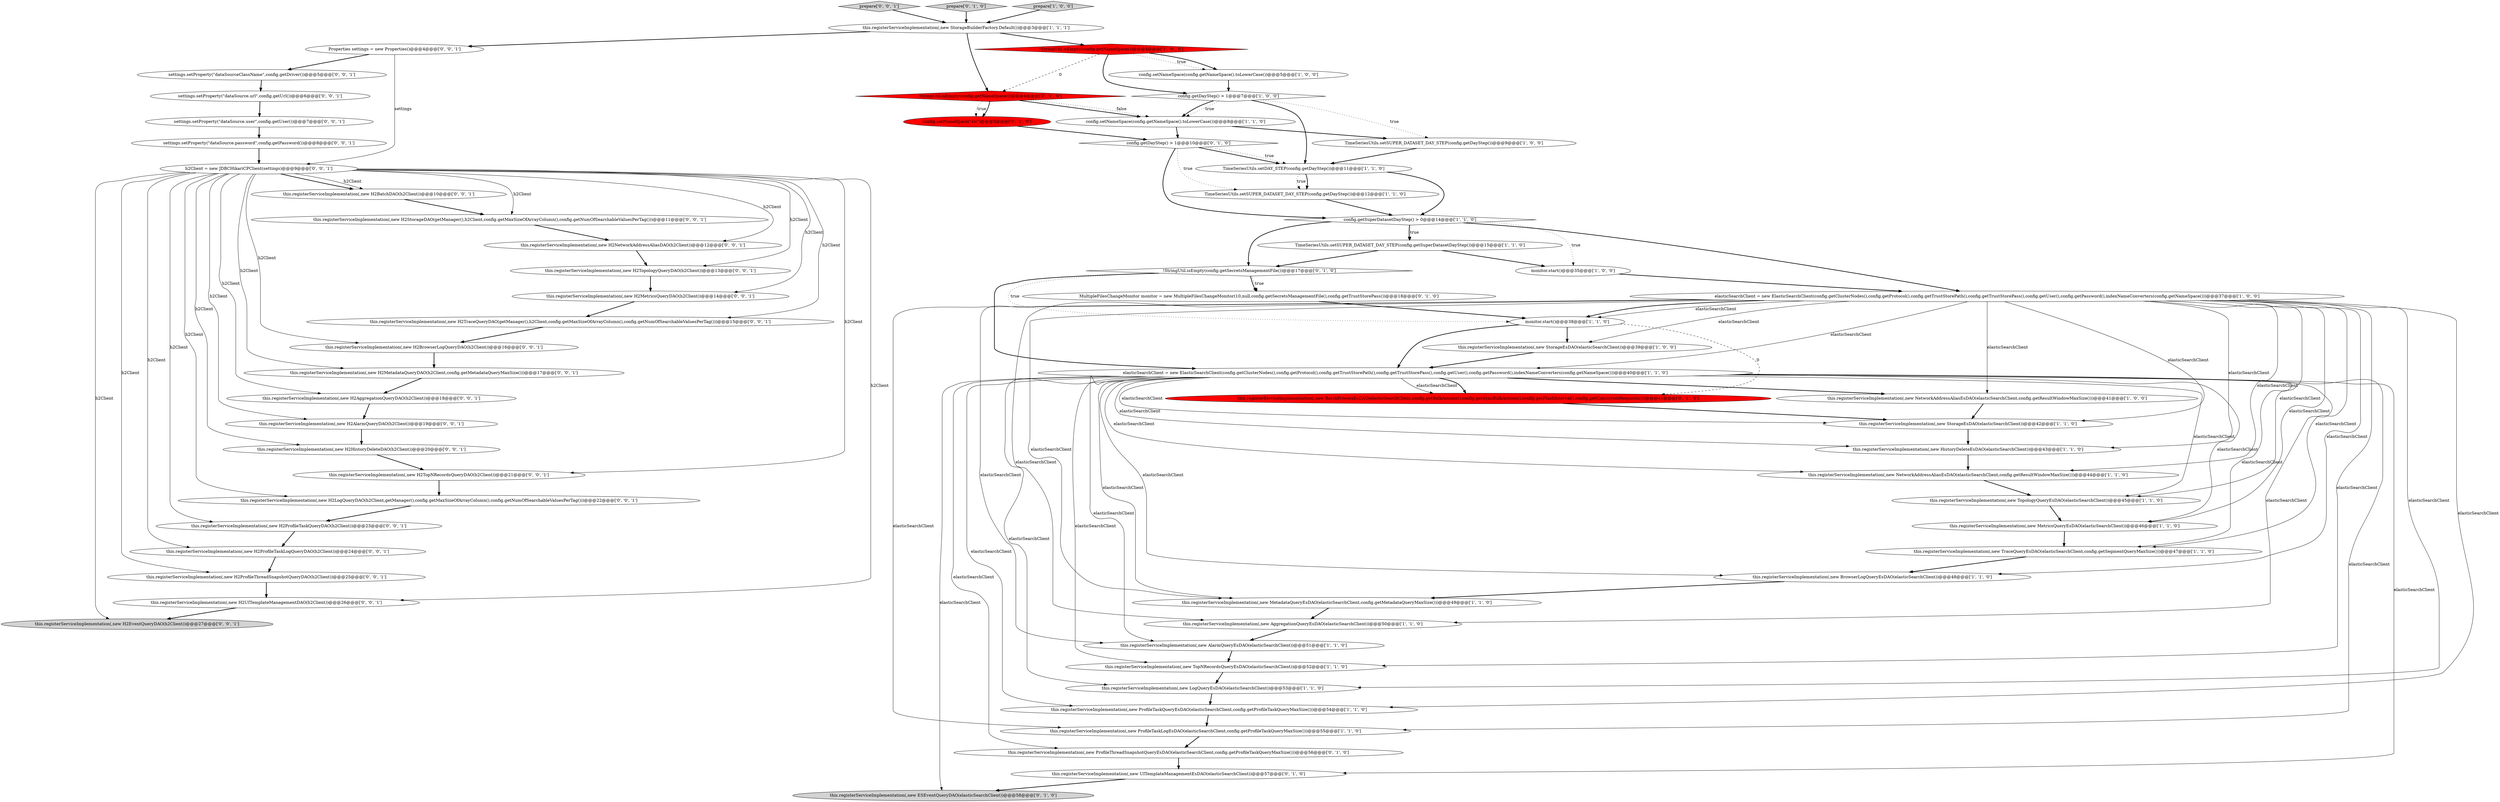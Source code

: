 digraph {
6 [style = filled, label = "this.registerServiceImplementation(,new HistoryDeleteEsDAO(elasticSearchClient))@@@43@@@['1', '1', '0']", fillcolor = white, shape = ellipse image = "AAA0AAABBB1BBB"];
3 [style = filled, label = "TimeSeriesUtils.setSUPER_DATASET_DAY_STEP(config.getDayStep())@@@9@@@['1', '0', '0']", fillcolor = white, shape = ellipse image = "AAA0AAABBB1BBB"];
29 [style = filled, label = "this.registerServiceImplementation(,new StorageEsDAO(elasticSearchClient))@@@42@@@['1', '1', '0']", fillcolor = white, shape = ellipse image = "AAA0AAABBB1BBB"];
34 [style = filled, label = "config.getDayStep() > 1@@@10@@@['0', '1', '0']", fillcolor = white, shape = diamond image = "AAA0AAABBB2BBB"];
24 [style = filled, label = "this.registerServiceImplementation(,new NetworkAddressAliasEsDAO(elasticSearchClient,config.getResultWindowMaxSize()))@@@44@@@['1', '1', '0']", fillcolor = white, shape = ellipse image = "AAA0AAABBB1BBB"];
12 [style = filled, label = "this.registerServiceImplementation(,new MetricsQueryEsDAO(elasticSearchClient))@@@46@@@['1', '1', '0']", fillcolor = white, shape = ellipse image = "AAA0AAABBB1BBB"];
7 [style = filled, label = "TimeSeriesUtils.setSUPER_DATASET_DAY_STEP(config.getDayStep())@@@12@@@['1', '1', '0']", fillcolor = white, shape = ellipse image = "AAA0AAABBB1BBB"];
45 [style = filled, label = "settings.setProperty(\"dataSource.url\",config.getUrl())@@@6@@@['0', '0', '1']", fillcolor = white, shape = ellipse image = "AAA0AAABBB3BBB"];
59 [style = filled, label = "this.registerServiceImplementation(,new H2MetricsQueryDAO(h2Client))@@@14@@@['0', '0', '1']", fillcolor = white, shape = ellipse image = "AAA0AAABBB3BBB"];
52 [style = filled, label = "prepare['0', '0', '1']", fillcolor = lightgray, shape = diamond image = "AAA0AAABBB3BBB"];
37 [style = filled, label = "this.registerServiceImplementation(,new ESEventQueryDAO(elasticSearchClient))@@@58@@@['0', '1', '0']", fillcolor = lightgray, shape = ellipse image = "AAA0AAABBB2BBB"];
11 [style = filled, label = "this.registerServiceImplementation(,new NetworkAddressAliasEsDAO(elasticSearchClient,config.getResultWindowMaxSize()))@@@41@@@['1', '0', '0']", fillcolor = white, shape = ellipse image = "AAA0AAABBB1BBB"];
55 [style = filled, label = "Properties settings = new Properties()@@@4@@@['0', '0', '1']", fillcolor = white, shape = ellipse image = "AAA0AAABBB3BBB"];
54 [style = filled, label = "this.registerServiceImplementation(,new H2BatchDAO(h2Client))@@@10@@@['0', '0', '1']", fillcolor = white, shape = ellipse image = "AAA0AAABBB3BBB"];
33 [style = filled, label = "config.setNameSpace(\"sw\")@@@5@@@['0', '1', '0']", fillcolor = red, shape = ellipse image = "AAA1AAABBB2BBB"];
10 [style = filled, label = "TimeSeriesUtils.setSUPER_DATASET_DAY_STEP(config.getSuperDatasetDayStep())@@@15@@@['1', '1', '0']", fillcolor = white, shape = ellipse image = "AAA0AAABBB1BBB"];
23 [style = filled, label = "this.registerServiceImplementation(,new TraceQueryEsDAO(elasticSearchClient,config.getSegmentQueryMaxSize()))@@@47@@@['1', '1', '0']", fillcolor = white, shape = ellipse image = "AAA0AAABBB1BBB"];
47 [style = filled, label = "this.registerServiceImplementation(,new H2ProfileTaskQueryDAO(h2Client))@@@23@@@['0', '0', '1']", fillcolor = white, shape = ellipse image = "AAA0AAABBB3BBB"];
42 [style = filled, label = "this.registerServiceImplementation(,new H2HistoryDeleteDAO(h2Client))@@@20@@@['0', '0', '1']", fillcolor = white, shape = ellipse image = "AAA0AAABBB3BBB"];
46 [style = filled, label = "this.registerServiceImplementation(,new H2AlarmQueryDAO(h2Client))@@@19@@@['0', '0', '1']", fillcolor = white, shape = ellipse image = "AAA0AAABBB3BBB"];
19 [style = filled, label = "this.registerServiceImplementation(,new BrowserLogQueryEsDAO(elasticSearchClient))@@@48@@@['1', '1', '0']", fillcolor = white, shape = ellipse image = "AAA0AAABBB1BBB"];
35 [style = filled, label = "this.registerServiceImplementation(,new BatchProcessEsDAO(elasticSearchClient,config.getBulkActions(),config.getSyncBulkActions(),config.getFlushInterval(),config.getConcurrentRequests()))@@@41@@@['0', '1', '0']", fillcolor = red, shape = ellipse image = "AAA1AAABBB2BBB"];
22 [style = filled, label = "config.setNameSpace(config.getNameSpace().toLowerCase())@@@8@@@['1', '1', '0']", fillcolor = white, shape = ellipse image = "AAA0AAABBB1BBB"];
51 [style = filled, label = "this.registerServiceImplementation(,new H2TopologyQueryDAO(h2Client))@@@13@@@['0', '0', '1']", fillcolor = white, shape = ellipse image = "AAA0AAABBB3BBB"];
26 [style = filled, label = "this.registerServiceImplementation(,new AlarmQueryEsDAO(elasticSearchClient))@@@51@@@['1', '1', '0']", fillcolor = white, shape = ellipse image = "AAA0AAABBB1BBB"];
58 [style = filled, label = "settings.setProperty(\"dataSource.password\",config.getPassword())@@@8@@@['0', '0', '1']", fillcolor = white, shape = ellipse image = "AAA0AAABBB3BBB"];
25 [style = filled, label = "monitor.start()@@@38@@@['1', '1', '0']", fillcolor = white, shape = ellipse image = "AAA0AAABBB1BBB"];
65 [style = filled, label = "this.registerServiceImplementation(,new H2TraceQueryDAO(getManager(),h2Client,config.getMaxSizeOfArrayColumn(),config.getNumOfSearchableValuesPerTag()))@@@15@@@['0', '0', '1']", fillcolor = white, shape = ellipse image = "AAA0AAABBB3BBB"];
21 [style = filled, label = "this.registerServiceImplementation(,new MetadataQueryEsDAO(elasticSearchClient,config.getMetadataQueryMaxSize()))@@@49@@@['1', '1', '0']", fillcolor = white, shape = ellipse image = "AAA0AAABBB1BBB"];
13 [style = filled, label = "this.registerServiceImplementation(,new StorageBuilderFactory.Default())@@@3@@@['1', '1', '1']", fillcolor = white, shape = ellipse image = "AAA0AAABBB1BBB"];
14 [style = filled, label = "config.getDayStep() > 1@@@7@@@['1', '0', '0']", fillcolor = white, shape = diamond image = "AAA0AAABBB1BBB"];
15 [style = filled, label = "config.getSuperDatasetDayStep() > 0@@@14@@@['1', '1', '0']", fillcolor = white, shape = diamond image = "AAA0AAABBB1BBB"];
39 [style = filled, label = "this.registerServiceImplementation(,new UITemplateManagementEsDAO(elasticSearchClient))@@@57@@@['0', '1', '0']", fillcolor = white, shape = ellipse image = "AAA0AAABBB2BBB"];
57 [style = filled, label = "this.registerServiceImplementation(,new H2LogQueryDAO(h2Client,getManager(),config.getMaxSizeOfArrayColumn(),config.getNumOfSearchableValuesPerTag()))@@@22@@@['0', '0', '1']", fillcolor = white, shape = ellipse image = "AAA0AAABBB3BBB"];
50 [style = filled, label = "this.registerServiceImplementation(,new H2EventQueryDAO(h2Client))@@@27@@@['0', '0', '1']", fillcolor = lightgray, shape = ellipse image = "AAA0AAABBB3BBB"];
0 [style = filled, label = "this.registerServiceImplementation(,new TopNRecordsQueryEsDAO(elasticSearchClient))@@@52@@@['1', '1', '0']", fillcolor = white, shape = ellipse image = "AAA0AAABBB1BBB"];
27 [style = filled, label = "this.registerServiceImplementation(,new AggregationQueryEsDAO(elasticSearchClient))@@@50@@@['1', '1', '0']", fillcolor = white, shape = ellipse image = "AAA0AAABBB1BBB"];
64 [style = filled, label = "this.registerServiceImplementation(,new H2UITemplateManagementDAO(h2Client))@@@26@@@['0', '0', '1']", fillcolor = white, shape = ellipse image = "AAA0AAABBB3BBB"];
40 [style = filled, label = "prepare['0', '1', '0']", fillcolor = lightgray, shape = diamond image = "AAA0AAABBB2BBB"];
44 [style = filled, label = "this.registerServiceImplementation(,new H2AggregationQueryDAO(h2Client))@@@18@@@['0', '0', '1']", fillcolor = white, shape = ellipse image = "AAA0AAABBB3BBB"];
43 [style = filled, label = "this.registerServiceImplementation(,new H2MetadataQueryDAO(h2Client,config.getMetadataQueryMaxSize()))@@@17@@@['0', '0', '1']", fillcolor = white, shape = ellipse image = "AAA0AAABBB3BBB"];
60 [style = filled, label = "this.registerServiceImplementation(,new H2StorageDAO(getManager(),h2Client,config.getMaxSizeOfArrayColumn(),config.getNumOfSearchableValuesPerTag()))@@@11@@@['0', '0', '1']", fillcolor = white, shape = ellipse image = "AAA0AAABBB3BBB"];
63 [style = filled, label = "this.registerServiceImplementation(,new H2BrowserLogQueryDAO(h2Client))@@@16@@@['0', '0', '1']", fillcolor = white, shape = ellipse image = "AAA0AAABBB3BBB"];
9 [style = filled, label = "TimeSeriesUtils.setDAY_STEP(config.getDayStep())@@@11@@@['1', '1', '0']", fillcolor = white, shape = ellipse image = "AAA0AAABBB1BBB"];
49 [style = filled, label = "h2Client = new JDBCHikariCPClient(settings)@@@9@@@['0', '0', '1']", fillcolor = white, shape = ellipse image = "AAA0AAABBB3BBB"];
18 [style = filled, label = "this.registerServiceImplementation(,new ProfileTaskQueryEsDAO(elasticSearchClient,config.getProfileTaskQueryMaxSize()))@@@54@@@['1', '1', '0']", fillcolor = white, shape = ellipse image = "AAA0AAABBB1BBB"];
5 [style = filled, label = "this.registerServiceImplementation(,new ProfileTaskLogEsDAO(elasticSearchClient,config.getProfileTaskQueryMaxSize()))@@@55@@@['1', '1', '0']", fillcolor = white, shape = ellipse image = "AAA0AAABBB1BBB"];
8 [style = filled, label = "monitor.start()@@@35@@@['1', '0', '0']", fillcolor = white, shape = ellipse image = "AAA0AAABBB1BBB"];
20 [style = filled, label = "this.registerServiceImplementation(,new StorageEsDAO(elasticSearchClient))@@@39@@@['1', '0', '0']", fillcolor = white, shape = ellipse image = "AAA0AAABBB1BBB"];
30 [style = filled, label = "elasticSearchClient = new ElasticSearchClient(config.getClusterNodes(),config.getProtocol(),config.getTrustStorePath(),config.getTrustStorePass(),config.getUser(),config.getPassword(),indexNameConverters(config.getNameSpace()))@@@40@@@['1', '1', '0']", fillcolor = white, shape = ellipse image = "AAA0AAABBB1BBB"];
17 [style = filled, label = "!StringUtil.isEmpty(config.getNameSpace())@@@4@@@['1', '0', '0']", fillcolor = red, shape = diamond image = "AAA1AAABBB1BBB"];
31 [style = filled, label = "StringUtil.isEmpty(config.getNameSpace())@@@4@@@['0', '1', '0']", fillcolor = red, shape = diamond image = "AAA1AAABBB2BBB"];
32 [style = filled, label = "!StringUtil.isEmpty(config.getSecretsManagementFile())@@@17@@@['0', '1', '0']", fillcolor = white, shape = diamond image = "AAA0AAABBB2BBB"];
1 [style = filled, label = "config.setNameSpace(config.getNameSpace().toLowerCase())@@@5@@@['1', '0', '0']", fillcolor = white, shape = ellipse image = "AAA0AAABBB1BBB"];
28 [style = filled, label = "elasticSearchClient = new ElasticSearchClient(config.getClusterNodes(),config.getProtocol(),config.getTrustStorePath(),config.getTrustStorePass(),config.getUser(),config.getPassword(),indexNameConverters(config.getNameSpace()))@@@37@@@['1', '0', '0']", fillcolor = white, shape = ellipse image = "AAA0AAABBB1BBB"];
48 [style = filled, label = "this.registerServiceImplementation(,new H2ProfileTaskLogQueryDAO(h2Client))@@@24@@@['0', '0', '1']", fillcolor = white, shape = ellipse image = "AAA0AAABBB3BBB"];
61 [style = filled, label = "this.registerServiceImplementation(,new H2NetworkAddressAliasDAO(h2Client))@@@12@@@['0', '0', '1']", fillcolor = white, shape = ellipse image = "AAA0AAABBB3BBB"];
36 [style = filled, label = "this.registerServiceImplementation(,new ProfileThreadSnapshotQueryEsDAO(elasticSearchClient,config.getProfileTaskQueryMaxSize()))@@@56@@@['0', '1', '0']", fillcolor = white, shape = ellipse image = "AAA0AAABBB2BBB"];
2 [style = filled, label = "this.registerServiceImplementation(,new LogQueryEsDAO(elasticSearchClient))@@@53@@@['1', '1', '0']", fillcolor = white, shape = ellipse image = "AAA0AAABBB1BBB"];
4 [style = filled, label = "this.registerServiceImplementation(,new TopologyQueryEsDAO(elasticSearchClient))@@@45@@@['1', '1', '0']", fillcolor = white, shape = ellipse image = "AAA0AAABBB1BBB"];
38 [style = filled, label = "MultipleFilesChangeMonitor monitor = new MultipleFilesChangeMonitor(10,null,config.getSecretsManagementFile(),config.getTrustStorePass())@@@18@@@['0', '1', '0']", fillcolor = white, shape = ellipse image = "AAA0AAABBB2BBB"];
53 [style = filled, label = "this.registerServiceImplementation(,new H2TopNRecordsQueryDAO(h2Client))@@@21@@@['0', '0', '1']", fillcolor = white, shape = ellipse image = "AAA0AAABBB3BBB"];
16 [style = filled, label = "prepare['1', '0', '0']", fillcolor = lightgray, shape = diamond image = "AAA0AAABBB1BBB"];
41 [style = filled, label = "settings.setProperty(\"dataSource.user\",config.getUser())@@@7@@@['0', '0', '1']", fillcolor = white, shape = ellipse image = "AAA0AAABBB3BBB"];
56 [style = filled, label = "this.registerServiceImplementation(,new H2ProfileThreadSnapshotQueryDAO(h2Client))@@@25@@@['0', '0', '1']", fillcolor = white, shape = ellipse image = "AAA0AAABBB3BBB"];
62 [style = filled, label = "settings.setProperty(\"dataSourceClassName\",config.getDriver())@@@5@@@['0', '0', '1']", fillcolor = white, shape = ellipse image = "AAA0AAABBB3BBB"];
28->4 [style = solid, label="elasticSearchClient"];
15->10 [style = bold, label=""];
49->65 [style = solid, label="h2Client"];
34->9 [style = bold, label=""];
30->21 [style = solid, label="elasticSearchClient"];
28->6 [style = solid, label="elasticSearchClient"];
13->55 [style = bold, label=""];
56->64 [style = bold, label=""];
25->30 [style = bold, label=""];
17->1 [style = dotted, label="true"];
55->62 [style = bold, label=""];
28->23 [style = solid, label="elasticSearchClient"];
34->15 [style = bold, label=""];
49->43 [style = solid, label="h2Client"];
11->29 [style = bold, label=""];
49->46 [style = solid, label="h2Client"];
14->22 [style = dotted, label="true"];
49->56 [style = solid, label="h2Client"];
10->32 [style = bold, label=""];
34->9 [style = dotted, label="true"];
28->12 [style = solid, label="elasticSearchClient"];
52->13 [style = bold, label=""];
9->7 [style = bold, label=""];
28->5 [style = solid, label="elasticSearchClient"];
40->13 [style = bold, label=""];
28->11 [style = solid, label="elasticSearchClient"];
44->46 [style = bold, label=""];
13->17 [style = bold, label=""];
30->11 [style = bold, label=""];
29->6 [style = bold, label=""];
32->25 [style = dotted, label="true"];
15->8 [style = dotted, label="true"];
30->12 [style = solid, label="elasticSearchClient"];
10->8 [style = bold, label=""];
17->14 [style = bold, label=""];
49->57 [style = solid, label="h2Client"];
14->3 [style = dotted, label="true"];
28->25 [style = bold, label=""];
30->26 [style = solid, label="elasticSearchClient"];
14->9 [style = bold, label=""];
30->37 [style = solid, label="elasticSearchClient"];
13->31 [style = bold, label=""];
30->5 [style = solid, label="elasticSearchClient"];
41->58 [style = bold, label=""];
5->36 [style = bold, label=""];
43->44 [style = bold, label=""];
30->2 [style = solid, label="elasticSearchClient"];
45->41 [style = bold, label=""];
63->43 [style = bold, label=""];
46->42 [style = bold, label=""];
8->28 [style = bold, label=""];
30->39 [style = solid, label="elasticSearchClient"];
47->48 [style = bold, label=""];
54->60 [style = bold, label=""];
14->22 [style = bold, label=""];
62->45 [style = bold, label=""];
2->18 [style = bold, label=""];
15->10 [style = dotted, label="true"];
30->6 [style = solid, label="elasticSearchClient"];
34->7 [style = dotted, label="true"];
55->49 [style = solid, label="settings"];
31->33 [style = dotted, label="true"];
28->27 [style = solid, label="elasticSearchClient"];
30->23 [style = solid, label="elasticSearchClient"];
26->0 [style = bold, label=""];
30->35 [style = solid, label="elasticSearchClient"];
31->33 [style = bold, label=""];
30->24 [style = solid, label="elasticSearchClient"];
49->63 [style = solid, label="h2Client"];
49->54 [style = solid, label="h2Client"];
30->19 [style = solid, label="elasticSearchClient"];
38->25 [style = bold, label=""];
30->36 [style = solid, label="elasticSearchClient"];
49->54 [style = bold, label=""];
49->42 [style = solid, label="h2Client"];
27->26 [style = bold, label=""];
39->37 [style = bold, label=""];
16->13 [style = bold, label=""];
35->29 [style = bold, label=""];
17->1 [style = bold, label=""];
21->27 [style = bold, label=""];
30->18 [style = solid, label="elasticSearchClient"];
49->51 [style = solid, label="h2Client"];
49->60 [style = solid, label="h2Client"];
59->65 [style = bold, label=""];
49->50 [style = solid, label="h2Client"];
28->24 [style = solid, label="elasticSearchClient"];
6->24 [style = bold, label=""];
32->30 [style = bold, label=""];
30->27 [style = solid, label="elasticSearchClient"];
58->49 [style = bold, label=""];
36->39 [style = bold, label=""];
3->9 [style = bold, label=""];
25->20 [style = bold, label=""];
60->61 [style = bold, label=""];
30->35 [style = bold, label=""];
15->28 [style = bold, label=""];
23->19 [style = bold, label=""];
49->61 [style = solid, label="h2Client"];
30->0 [style = solid, label="elasticSearchClient"];
32->38 [style = dotted, label="true"];
4->12 [style = bold, label=""];
7->15 [style = bold, label=""];
49->48 [style = solid, label="h2Client"];
9->7 [style = dotted, label="true"];
57->47 [style = bold, label=""];
28->21 [style = solid, label="elasticSearchClient"];
30->4 [style = solid, label="elasticSearchClient"];
65->63 [style = bold, label=""];
28->20 [style = solid, label="elasticSearchClient"];
19->21 [style = bold, label=""];
28->18 [style = solid, label="elasticSearchClient"];
61->51 [style = bold, label=""];
31->22 [style = bold, label=""];
48->56 [style = bold, label=""];
53->57 [style = bold, label=""];
0->2 [style = bold, label=""];
28->2 [style = solid, label="elasticSearchClient"];
49->59 [style = solid, label="h2Client"];
31->22 [style = dotted, label="false"];
28->30 [style = solid, label="elasticSearchClient"];
25->35 [style = dashed, label="0"];
17->31 [style = dashed, label="0"];
49->64 [style = solid, label="h2Client"];
51->59 [style = bold, label=""];
30->29 [style = solid, label="elasticSearchClient"];
22->3 [style = bold, label=""];
32->38 [style = bold, label=""];
24->4 [style = bold, label=""];
28->26 [style = solid, label="elasticSearchClient"];
49->47 [style = solid, label="h2Client"];
9->15 [style = bold, label=""];
18->5 [style = bold, label=""];
28->29 [style = solid, label="elasticSearchClient"];
22->34 [style = bold, label=""];
49->53 [style = solid, label="h2Client"];
28->19 [style = solid, label="elasticSearchClient"];
1->14 [style = bold, label=""];
12->23 [style = bold, label=""];
64->50 [style = bold, label=""];
20->30 [style = bold, label=""];
15->32 [style = bold, label=""];
33->34 [style = bold, label=""];
49->44 [style = solid, label="h2Client"];
42->53 [style = bold, label=""];
28->25 [style = solid, label="elasticSearchClient"];
28->0 [style = solid, label="elasticSearchClient"];
}
